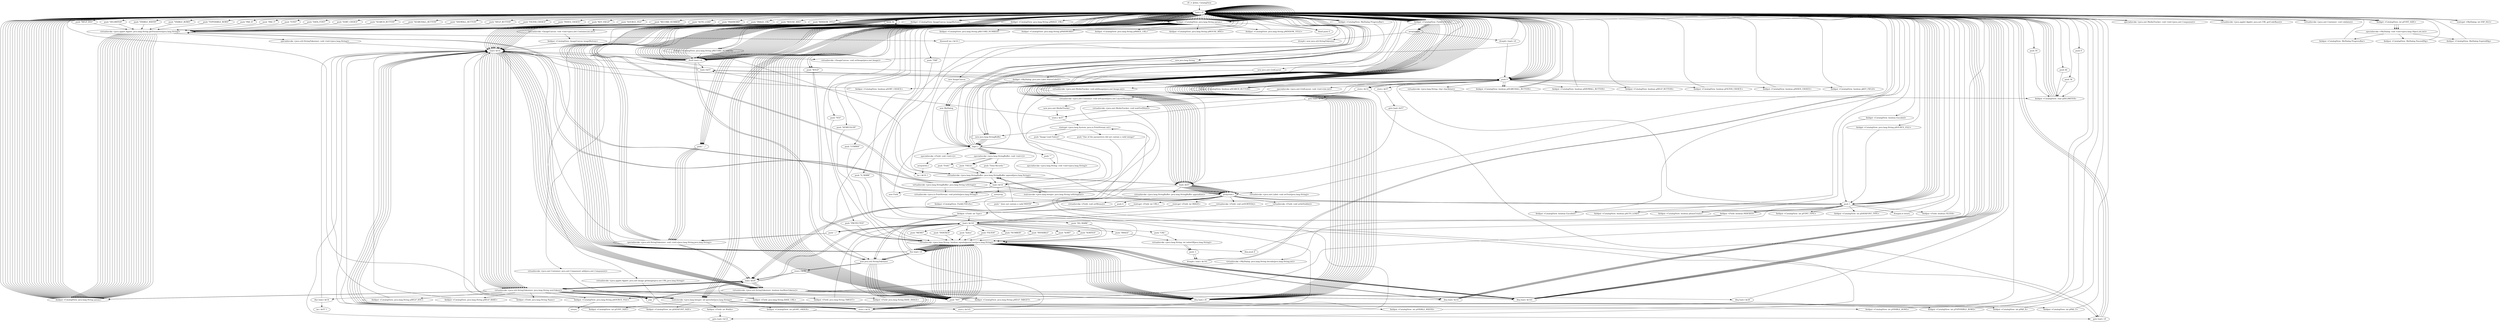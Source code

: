 digraph "" {
    "r0 := @this: CatalogView"
    "load.r r0"
    "r0 := @this: CatalogView"->"load.r r0";
    "load.r r0"->"load.r r0";
    "push \"SOURCE_FILE\""
    "load.r r0"->"push \"SOURCE_FILE\"";
    "virtualinvoke <java.applet.Applet: java.lang.String getParameter(java.lang.String)>"
    "push \"SOURCE_FILE\""->"virtualinvoke <java.applet.Applet: java.lang.String getParameter(java.lang.String)>";
    "fieldput <CatalogView: java.lang.String param>"
    "virtualinvoke <java.applet.Applet: java.lang.String getParameter(java.lang.String)>"->"fieldput <CatalogView: java.lang.String param>";
    "fieldput <CatalogView: java.lang.String param>"->"load.r r0";
    "fieldget <CatalogView: java.lang.String param>"
    "load.r r0"->"fieldget <CatalogView: java.lang.String param>";
    "ifnull load.r r0"
    "fieldget <CatalogView: java.lang.String param>"->"ifnull load.r r0";
    "new java.util.StringTokenizer"
    "ifnull load.r r0"->"new java.util.StringTokenizer";
    "store.r $r14"
    "new java.util.StringTokenizer"->"store.r $r14";
    "load.r $r14"
    "store.r $r14"->"load.r $r14";
    "load.r $r14"->"load.r r0";
    "load.r r0"->"fieldget <CatalogView: java.lang.String param>";
    "push \" ,;\""
    "fieldget <CatalogView: java.lang.String param>"->"push \" ,;\"";
    "specialinvoke <java.util.StringTokenizer: void <init>(java.lang.String,java.lang.String)>"
    "push \" ,;\""->"specialinvoke <java.util.StringTokenizer: void <init>(java.lang.String,java.lang.String)>";
    "specialinvoke <java.util.StringTokenizer: void <init>(java.lang.String,java.lang.String)>"->"load.r r0";
    "load.r r0"->"load.r $r14";
    "virtualinvoke <java.util.StringTokenizer: java.lang.String nextToken()>"
    "load.r $r14"->"virtualinvoke <java.util.StringTokenizer: java.lang.String nextToken()>";
    "fieldput <CatalogView: java.lang.String pSOURCE_FILE>"
    "virtualinvoke <java.util.StringTokenizer: java.lang.String nextToken()>"->"fieldput <CatalogView: java.lang.String pSOURCE_FILE>";
    "fieldput <CatalogView: java.lang.String pSOURCE_FILE>"->"load.r $r14";
    "virtualinvoke <java.util.StringTokenizer: boolean hasMoreTokens()>"
    "load.r $r14"->"virtualinvoke <java.util.StringTokenizer: boolean hasMoreTokens()>";
    "ifeq load.r r0"
    "virtualinvoke <java.util.StringTokenizer: boolean hasMoreTokens()>"->"ifeq load.r r0";
    "ifeq load.r r0"->"load.r r0";
    "load.r r0"->"load.r $r14";
    "load.r $r14"->"virtualinvoke <java.util.StringTokenizer: java.lang.String nextToken()>";
    "virtualinvoke <java.util.StringTokenizer: java.lang.String nextToken()>"->"fieldput <CatalogView: java.lang.String param>";
    "fieldput <CatalogView: java.lang.String param>"->"load.r r0";
    "load.r r0"->"fieldget <CatalogView: java.lang.String param>";
    "push \"PROTECTED\""
    "fieldget <CatalogView: java.lang.String param>"->"push \"PROTECTED\"";
    "virtualinvoke <java.lang.String: boolean equalsIgnoreCase(java.lang.String)>"
    "push \"PROTECTED\""->"virtualinvoke <java.lang.String: boolean equalsIgnoreCase(java.lang.String)>";
    "virtualinvoke <java.lang.String: boolean equalsIgnoreCase(java.lang.String)>"->"ifeq load.r r0";
    "ifeq load.r r0"->"load.r r0";
    "push 1"
    "load.r r0"->"push 1";
    "fieldput <CatalogView: boolean Encoded>"
    "push 1"->"fieldput <CatalogView: boolean Encoded>";
    "fieldput <CatalogView: boolean Encoded>"->"load.r r0";
    "load.r r0"->"load.r r0";
    "push \"RECORD_NUMBER\""
    "load.r r0"->"push \"RECORD_NUMBER\"";
    "push \"RECORD_NUMBER\""->"virtualinvoke <java.applet.Applet: java.lang.String getParameter(java.lang.String)>";
    "virtualinvoke <java.applet.Applet: java.lang.String getParameter(java.lang.String)>"->"fieldput <CatalogView: java.lang.String param>";
    "fieldput <CatalogView: java.lang.String param>"->"load.r r0";
    "load.r r0"->"fieldget <CatalogView: java.lang.String param>";
    "fieldget <CatalogView: java.lang.String param>"->"ifnull load.r r0";
    "ifnull load.r r0"->"load.r r0";
    "load.r r0"->"fieldget <CatalogView: java.lang.String param>";
    "push \"NO\""
    "fieldget <CatalogView: java.lang.String param>"->"push \"NO\"";
    "push \"NO\""->"virtualinvoke <java.lang.String: boolean equalsIgnoreCase(java.lang.String)>";
    "ifne load.r r0"
    "virtualinvoke <java.lang.String: boolean equalsIgnoreCase(java.lang.String)>"->"ifne load.r r0";
    "ifne load.r r0"->"load.r r0";
    "load.r r0"->"load.r r0";
    "load.r r0"->"fieldget <CatalogView: java.lang.String param>";
    "fieldput <CatalogView: java.lang.String pRECORD_NUMBER>"
    "fieldget <CatalogView: java.lang.String param>"->"fieldput <CatalogView: java.lang.String pRECORD_NUMBER>";
    "fieldput <CatalogView: java.lang.String pRECORD_NUMBER>"->"load.r r0";
    "load.r r0"->"load.r r0";
    "push \"AUTO_LOAD\""
    "load.r r0"->"push \"AUTO_LOAD\"";
    "push \"AUTO_LOAD\""->"virtualinvoke <java.applet.Applet: java.lang.String getParameter(java.lang.String)>";
    "virtualinvoke <java.applet.Applet: java.lang.String getParameter(java.lang.String)>"->"fieldput <CatalogView: java.lang.String param>";
    "fieldput <CatalogView: java.lang.String param>"->"load.r r0";
    "load.r r0"->"fieldget <CatalogView: java.lang.String param>";
    "fieldget <CatalogView: java.lang.String param>"->"ifnull load.r r0";
    "ifnull load.r r0"->"load.r r0";
    "load.r r0"->"fieldget <CatalogView: java.lang.String param>";
    "push \"YES\""
    "fieldget <CatalogView: java.lang.String param>"->"push \"YES\"";
    "push \"YES\""->"virtualinvoke <java.lang.String: boolean equalsIgnoreCase(java.lang.String)>";
    "virtualinvoke <java.lang.String: boolean equalsIgnoreCase(java.lang.String)>"->"ifeq load.r r0";
    "ifeq load.r r0"->"load.r r0";
    "load.r r0"->"push 1";
    "fieldput <CatalogView: boolean pAUTO_LOAD>"
    "push 1"->"fieldput <CatalogView: boolean pAUTO_LOAD>";
    "fieldput <CatalogView: boolean pAUTO_LOAD>"->"load.r r0";
    "load.r r0"->"push 1";
    "fieldput <CatalogView: boolean pleaseCreate>"
    "push 1"->"fieldput <CatalogView: boolean pleaseCreate>";
    "fieldput <CatalogView: boolean pleaseCreate>"->"load.r r0";
    "load.r r0"->"load.r r0";
    "push \"PASSWORD\""
    "load.r r0"->"push \"PASSWORD\"";
    "push \"PASSWORD\""->"virtualinvoke <java.applet.Applet: java.lang.String getParameter(java.lang.String)>";
    "virtualinvoke <java.applet.Applet: java.lang.String getParameter(java.lang.String)>"->"fieldput <CatalogView: java.lang.String param>";
    "fieldput <CatalogView: java.lang.String param>"->"load.r r0";
    "load.r r0"->"fieldget <CatalogView: java.lang.String param>";
    "fieldget <CatalogView: java.lang.String param>"->"ifnull load.r r0";
    "ifnull load.r r0"->"load.r r0";
    "load.r r0"->"fieldget <CatalogView: java.lang.String param>";
    "fieldget <CatalogView: java.lang.String param>"->"push \"NO\"";
    "push \"NO\""->"virtualinvoke <java.lang.String: boolean equalsIgnoreCase(java.lang.String)>";
    "virtualinvoke <java.lang.String: boolean equalsIgnoreCase(java.lang.String)>"->"ifne load.r r0";
    "ifne load.r r0"->"load.r r0";
    "load.r r0"->"load.r r0";
    "load.r r0"->"fieldget <CatalogView: java.lang.String param>";
    "fieldput <CatalogView: java.lang.String pPASSWORD>"
    "fieldget <CatalogView: java.lang.String param>"->"fieldput <CatalogView: java.lang.String pPASSWORD>";
    "fieldput <CatalogView: java.lang.String pPASSWORD>"->"load.r r0";
    "load.r r0"->"load.r r0";
    "push \"IMAGE_URL\""
    "load.r r0"->"push \"IMAGE_URL\"";
    "push \"IMAGE_URL\""->"virtualinvoke <java.applet.Applet: java.lang.String getParameter(java.lang.String)>";
    "virtualinvoke <java.applet.Applet: java.lang.String getParameter(java.lang.String)>"->"fieldput <CatalogView: java.lang.String param>";
    "fieldput <CatalogView: java.lang.String param>"->"load.r r0";
    "load.r r0"->"fieldget <CatalogView: java.lang.String param>";
    "fieldget <CatalogView: java.lang.String param>"->"ifnull load.r r0";
    "ifnull load.r r0"->"load.r r0";
    "load.r r0"->"fieldget <CatalogView: java.lang.String param>";
    "fieldget <CatalogView: java.lang.String param>"->"push \"NO\"";
    "push \"NO\""->"virtualinvoke <java.lang.String: boolean equalsIgnoreCase(java.lang.String)>";
    "virtualinvoke <java.lang.String: boolean equalsIgnoreCase(java.lang.String)>"->"ifne load.r r0";
    "ifne load.r r0"->"load.r r0";
    "load.r r0"->"load.r r0";
    "load.r r0"->"fieldget <CatalogView: java.lang.String param>";
    "fieldput <CatalogView: java.lang.String pIMAGE_URL>"
    "fieldget <CatalogView: java.lang.String param>"->"fieldput <CatalogView: java.lang.String pIMAGE_URL>";
    "fieldput <CatalogView: java.lang.String pIMAGE_URL>"->"load.r r0";
    "load.r r0"->"load.r r0";
    "push \"MOUSE_MSG\""
    "load.r r0"->"push \"MOUSE_MSG\"";
    "push \"MOUSE_MSG\""->"virtualinvoke <java.applet.Applet: java.lang.String getParameter(java.lang.String)>";
    "virtualinvoke <java.applet.Applet: java.lang.String getParameter(java.lang.String)>"->"fieldput <CatalogView: java.lang.String param>";
    "fieldput <CatalogView: java.lang.String param>"->"load.r r0";
    "load.r r0"->"fieldget <CatalogView: java.lang.String param>";
    "fieldget <CatalogView: java.lang.String param>"->"ifnull load.r r0";
    "ifnull load.r r0"->"load.r r0";
    "load.r r0"->"fieldget <CatalogView: java.lang.String param>";
    "fieldget <CatalogView: java.lang.String param>"->"push \"NO\"";
    "push \"NO\""->"virtualinvoke <java.lang.String: boolean equalsIgnoreCase(java.lang.String)>";
    "virtualinvoke <java.lang.String: boolean equalsIgnoreCase(java.lang.String)>"->"ifne load.r r0";
    "ifne load.r r0"->"load.r r0";
    "load.r r0"->"load.r r0";
    "load.r r0"->"fieldget <CatalogView: java.lang.String param>";
    "fieldput <CatalogView: java.lang.String pMOUSE_MSG>"
    "fieldget <CatalogView: java.lang.String param>"->"fieldput <CatalogView: java.lang.String pMOUSE_MSG>";
    "fieldput <CatalogView: java.lang.String pMOUSE_MSG>"->"load.r r0";
    "load.r r0"->"load.r r0";
    "push \"WINDOW_TITLE\""
    "load.r r0"->"push \"WINDOW_TITLE\"";
    "push \"WINDOW_TITLE\""->"virtualinvoke <java.applet.Applet: java.lang.String getParameter(java.lang.String)>";
    "virtualinvoke <java.applet.Applet: java.lang.String getParameter(java.lang.String)>"->"fieldput <CatalogView: java.lang.String param>";
    "fieldput <CatalogView: java.lang.String param>"->"load.r r0";
    "load.r r0"->"fieldget <CatalogView: java.lang.String param>";
    "fieldget <CatalogView: java.lang.String param>"->"ifnull load.r r0";
    "ifnull load.r r0"->"load.r r0";
    "load.r r0"->"fieldget <CatalogView: java.lang.String param>";
    "fieldget <CatalogView: java.lang.String param>"->"push \"NO\"";
    "push \"NO\""->"virtualinvoke <java.lang.String: boolean equalsIgnoreCase(java.lang.String)>";
    "virtualinvoke <java.lang.String: boolean equalsIgnoreCase(java.lang.String)>"->"ifne load.r r0";
    "ifne load.r r0"->"load.r r0";
    "load.r r0"->"load.r r0";
    "load.r r0"->"fieldget <CatalogView: java.lang.String param>";
    "fieldput <CatalogView: java.lang.String pWINDOW_TITLE>"
    "fieldget <CatalogView: java.lang.String param>"->"fieldput <CatalogView: java.lang.String pWINDOW_TITLE>";
    "fieldput <CatalogView: java.lang.String pWINDOW_TITLE>"->"load.r r0";
    "load.r r0"->"load.r r0";
    "push \"HELP_DOC\""
    "load.r r0"->"push \"HELP_DOC\"";
    "push \"HELP_DOC\""->"virtualinvoke <java.applet.Applet: java.lang.String getParameter(java.lang.String)>";
    "virtualinvoke <java.applet.Applet: java.lang.String getParameter(java.lang.String)>"->"fieldput <CatalogView: java.lang.String param>";
    "fieldput <CatalogView: java.lang.String param>"->"load.r r0";
    "load.r r0"->"fieldget <CatalogView: java.lang.String param>";
    "fieldget <CatalogView: java.lang.String param>"->"ifnull load.r r0";
    "ifnull load.r r0"->"load.r r0";
    "load.r r0"->"fieldget <CatalogView: java.lang.String param>";
    "fieldget <CatalogView: java.lang.String param>"->"push \"NO\"";
    "push \"NO\""->"virtualinvoke <java.lang.String: boolean equalsIgnoreCase(java.lang.String)>";
    "virtualinvoke <java.lang.String: boolean equalsIgnoreCase(java.lang.String)>"->"ifne load.r r0";
    "ifne load.r r0"->"new java.util.StringTokenizer";
    "new java.util.StringTokenizer"->"store.r $r14";
    "store.r $r14"->"load.r $r14";
    "load.r $r14"->"load.r r0";
    "load.r r0"->"fieldget <CatalogView: java.lang.String param>";
    "fieldget <CatalogView: java.lang.String param>"->"push \" ,;\"";
    "push \" ,;\""->"specialinvoke <java.util.StringTokenizer: void <init>(java.lang.String,java.lang.String)>";
    "specialinvoke <java.util.StringTokenizer: void <init>(java.lang.String,java.lang.String)>"->"load.r r0";
    "load.r r0"->"load.r $r14";
    "load.r $r14"->"virtualinvoke <java.util.StringTokenizer: java.lang.String nextToken()>";
    "fieldput <CatalogView: java.lang.String pHELP_DOC>"
    "virtualinvoke <java.util.StringTokenizer: java.lang.String nextToken()>"->"fieldput <CatalogView: java.lang.String pHELP_DOC>";
    "fieldput <CatalogView: java.lang.String pHELP_DOC>"->"load.r $r14";
    "load.r $r14"->"virtualinvoke <java.util.StringTokenizer: boolean hasMoreTokens()>";
    "ifeq load.r $r14"
    "virtualinvoke <java.util.StringTokenizer: boolean hasMoreTokens()>"->"ifeq load.r $r14";
    "ifeq load.r $r14"->"load.r r0";
    "load.r r0"->"load.r $r14";
    "load.r $r14"->"virtualinvoke <java.util.StringTokenizer: java.lang.String nextToken()>";
    "fieldput <CatalogView: java.lang.String pHELP_BASE>"
    "virtualinvoke <java.util.StringTokenizer: java.lang.String nextToken()>"->"fieldput <CatalogView: java.lang.String pHELP_BASE>";
    "fieldput <CatalogView: java.lang.String pHELP_BASE>"->"load.r $r14";
    "load.r $r14"->"virtualinvoke <java.util.StringTokenizer: boolean hasMoreTokens()>";
    "virtualinvoke <java.util.StringTokenizer: boolean hasMoreTokens()>"->"ifeq load.r r0";
    "ifeq load.r r0"->"load.r r0";
    "load.r r0"->"load.r $r14";
    "load.r $r14"->"virtualinvoke <java.util.StringTokenizer: java.lang.String nextToken()>";
    "fieldput <CatalogView: java.lang.String pHELP_TARGET>"
    "virtualinvoke <java.util.StringTokenizer: java.lang.String nextToken()>"->"fieldput <CatalogView: java.lang.String pHELP_TARGET>";
    "fieldput <CatalogView: java.lang.String pHELP_TARGET>"->"load.r r0";
    "load.r r0"->"load.r r0";
    "push \"DELIMITER\""
    "load.r r0"->"push \"DELIMITER\"";
    "push \"DELIMITER\""->"virtualinvoke <java.applet.Applet: java.lang.String getParameter(java.lang.String)>";
    "virtualinvoke <java.applet.Applet: java.lang.String getParameter(java.lang.String)>"->"fieldput <CatalogView: java.lang.String param>";
    "fieldput <CatalogView: java.lang.String param>"->"load.r r0";
    "load.r r0"->"fieldget <CatalogView: java.lang.String param>";
    "fieldget <CatalogView: java.lang.String param>"->"ifnull load.r r0";
    "ifnull load.r r0"->"load.r r0";
    "load.r r0"->"fieldget <CatalogView: java.lang.String param>";
    "fieldget <CatalogView: java.lang.String param>"->"push \"NO\"";
    "push \"NO\""->"virtualinvoke <java.lang.String: boolean equalsIgnoreCase(java.lang.String)>";
    "virtualinvoke <java.lang.String: boolean equalsIgnoreCase(java.lang.String)>"->"ifne load.r r0";
    "ifne load.r r0"->"load.r r0";
    "load.r r0"->"fieldget <CatalogView: java.lang.String param>";
    "push \"SEMICOLON\""
    "fieldget <CatalogView: java.lang.String param>"->"push \"SEMICOLON\"";
    "push \"SEMICOLON\""->"virtualinvoke <java.lang.String: boolean equalsIgnoreCase(java.lang.String)>";
    "virtualinvoke <java.lang.String: boolean equalsIgnoreCase(java.lang.String)>"->"ifeq load.r r0";
    "ifeq load.r r0"->"load.r r0";
    "push 59"
    "load.r r0"->"push 59";
    "fieldput <CatalogView: char pDELIMITER>"
    "push 59"->"fieldput <CatalogView: char pDELIMITER>";
    "fieldput <CatalogView: char pDELIMITER>"->"load.r r0";
    "load.r r0"->"fieldget <CatalogView: java.lang.String param>";
    "push \"COMMA\""
    "fieldget <CatalogView: java.lang.String param>"->"push \"COMMA\"";
    "push \"COMMA\""->"virtualinvoke <java.lang.String: boolean equalsIgnoreCase(java.lang.String)>";
    "virtualinvoke <java.lang.String: boolean equalsIgnoreCase(java.lang.String)>"->"ifeq load.r r0";
    "ifeq load.r r0"->"load.r r0";
    "push 44"
    "load.r r0"->"push 44";
    "push 44"->"fieldput <CatalogView: char pDELIMITER>";
    "fieldput <CatalogView: char pDELIMITER>"->"load.r r0";
    "load.r r0"->"fieldget <CatalogView: java.lang.String param>";
    "push \"Q_MARK\""
    "fieldget <CatalogView: java.lang.String param>"->"push \"Q_MARK\"";
    "push \"Q_MARK\""->"virtualinvoke <java.lang.String: boolean equalsIgnoreCase(java.lang.String)>";
    "virtualinvoke <java.lang.String: boolean equalsIgnoreCase(java.lang.String)>"->"ifeq load.r r0";
    "ifeq load.r r0"->"load.r r0";
    "new java.lang.String"
    "load.r r0"->"new java.lang.String";
    "dup1.r"
    "new java.lang.String"->"dup1.r";
    "push \"\'\""
    "dup1.r"->"push \"\'\"";
    "specialinvoke <java.lang.String: void <init>(java.lang.String)>"
    "push \"\'\""->"specialinvoke <java.lang.String: void <init>(java.lang.String)>";
    "push 0"
    "specialinvoke <java.lang.String: void <init>(java.lang.String)>"->"push 0";
    "virtualinvoke <java.lang.String: char charAt(int)>"
    "push 0"->"virtualinvoke <java.lang.String: char charAt(int)>";
    "virtualinvoke <java.lang.String: char charAt(int)>"->"fieldput <CatalogView: char pDELIMITER>";
    "fieldput <CatalogView: char pDELIMITER>"->"load.r r0";
    "load.r r0"->"fieldget <CatalogView: java.lang.String param>";
    "push \"DQ_MARK\""
    "fieldget <CatalogView: java.lang.String param>"->"push \"DQ_MARK\"";
    "push \"DQ_MARK\""->"virtualinvoke <java.lang.String: boolean equalsIgnoreCase(java.lang.String)>";
    "virtualinvoke <java.lang.String: boolean equalsIgnoreCase(java.lang.String)>"->"ifeq load.r r0";
    "ifeq load.r r0"->"load.r r0";
    "push 34"
    "load.r r0"->"push 34";
    "push 34"->"fieldput <CatalogView: char pDELIMITER>";
    "fieldput <CatalogView: char pDELIMITER>"->"load.r r0";
    "load.r r0"->"fieldget <CatalogView: java.lang.String param>";
    "push \"TAB\""
    "fieldget <CatalogView: java.lang.String param>"->"push \"TAB\"";
    "push \"TAB\""->"virtualinvoke <java.lang.String: boolean equalsIgnoreCase(java.lang.String)>";
    "virtualinvoke <java.lang.String: boolean equalsIgnoreCase(java.lang.String)>"->"ifeq load.r r0";
    "ifeq load.r r0"->"load.r r0";
    "push 9"
    "load.r r0"->"push 9";
    "push 9"->"fieldput <CatalogView: char pDELIMITER>";
    "fieldput <CatalogView: char pDELIMITER>"->"load.r r0";
    "load.r r0"->"load.r r0";
    "push \"VISIBLE_WIDTH\""
    "load.r r0"->"push \"VISIBLE_WIDTH\"";
    "push \"VISIBLE_WIDTH\""->"virtualinvoke <java.applet.Applet: java.lang.String getParameter(java.lang.String)>";
    "virtualinvoke <java.applet.Applet: java.lang.String getParameter(java.lang.String)>"->"fieldput <CatalogView: java.lang.String param>";
    "fieldput <CatalogView: java.lang.String param>"->"load.r r0";
    "load.r r0"->"fieldget <CatalogView: java.lang.String param>";
    "fieldget <CatalogView: java.lang.String param>"->"ifnull load.r r0";
    "ifnull load.r r0"->"load.r r0";
    "load.r r0"->"fieldget <CatalogView: java.lang.String param>";
    "fieldget <CatalogView: java.lang.String param>"->"push \"NO\"";
    "push \"NO\""->"virtualinvoke <java.lang.String: boolean equalsIgnoreCase(java.lang.String)>";
    "virtualinvoke <java.lang.String: boolean equalsIgnoreCase(java.lang.String)>"->"ifne load.r r0";
    "ifne load.r r0"->"load.r r0";
    "load.r r0"->"load.r r0";
    "load.r r0"->"fieldget <CatalogView: java.lang.String param>";
    "staticinvoke <java.lang.Integer: int parseInt(java.lang.String)>"
    "fieldget <CatalogView: java.lang.String param>"->"staticinvoke <java.lang.Integer: int parseInt(java.lang.String)>";
    "fieldput <CatalogView: int pVISIBLE_WIDTH>"
    "staticinvoke <java.lang.Integer: int parseInt(java.lang.String)>"->"fieldput <CatalogView: int pVISIBLE_WIDTH>";
    "fieldput <CatalogView: int pVISIBLE_WIDTH>"->"load.r r0";
    "load.r r0"->"load.r r0";
    "push \"VISIBLE_ROWS\""
    "load.r r0"->"push \"VISIBLE_ROWS\"";
    "push \"VISIBLE_ROWS\""->"virtualinvoke <java.applet.Applet: java.lang.String getParameter(java.lang.String)>";
    "virtualinvoke <java.applet.Applet: java.lang.String getParameter(java.lang.String)>"->"fieldput <CatalogView: java.lang.String param>";
    "fieldput <CatalogView: java.lang.String param>"->"load.r r0";
    "load.r r0"->"fieldget <CatalogView: java.lang.String param>";
    "fieldget <CatalogView: java.lang.String param>"->"ifnull load.r r0";
    "ifnull load.r r0"->"load.r r0";
    "load.r r0"->"fieldget <CatalogView: java.lang.String param>";
    "fieldget <CatalogView: java.lang.String param>"->"push \"NO\"";
    "push \"NO\""->"virtualinvoke <java.lang.String: boolean equalsIgnoreCase(java.lang.String)>";
    "virtualinvoke <java.lang.String: boolean equalsIgnoreCase(java.lang.String)>"->"ifne load.r r0";
    "ifne load.r r0"->"load.r r0";
    "load.r r0"->"load.r r0";
    "load.r r0"->"fieldget <CatalogView: java.lang.String param>";
    "fieldget <CatalogView: java.lang.String param>"->"staticinvoke <java.lang.Integer: int parseInt(java.lang.String)>";
    "fieldput <CatalogView: int pVISIBLE_ROWS>"
    "staticinvoke <java.lang.Integer: int parseInt(java.lang.String)>"->"fieldput <CatalogView: int pVISIBLE_ROWS>";
    "fieldput <CatalogView: int pVISIBLE_ROWS>"->"load.r r0";
    "load.r r0"->"load.r r0";
    "push \"TOPVISIBLE_ROWS\""
    "load.r r0"->"push \"TOPVISIBLE_ROWS\"";
    "push \"TOPVISIBLE_ROWS\""->"virtualinvoke <java.applet.Applet: java.lang.String getParameter(java.lang.String)>";
    "virtualinvoke <java.applet.Applet: java.lang.String getParameter(java.lang.String)>"->"fieldput <CatalogView: java.lang.String param>";
    "fieldput <CatalogView: java.lang.String param>"->"load.r r0";
    "load.r r0"->"fieldget <CatalogView: java.lang.String param>";
    "fieldget <CatalogView: java.lang.String param>"->"ifnull load.r r0";
    "ifnull load.r r0"->"load.r r0";
    "load.r r0"->"fieldget <CatalogView: java.lang.String param>";
    "fieldget <CatalogView: java.lang.String param>"->"push \"NO\"";
    "push \"NO\""->"virtualinvoke <java.lang.String: boolean equalsIgnoreCase(java.lang.String)>";
    "virtualinvoke <java.lang.String: boolean equalsIgnoreCase(java.lang.String)>"->"ifne load.r r0";
    "ifne load.r r0"->"load.r r0";
    "load.r r0"->"load.r r0";
    "load.r r0"->"fieldget <CatalogView: java.lang.String param>";
    "fieldget <CatalogView: java.lang.String param>"->"staticinvoke <java.lang.Integer: int parseInt(java.lang.String)>";
    "fieldput <CatalogView: int pTOPVISIBLE_ROWS>"
    "staticinvoke <java.lang.Integer: int parseInt(java.lang.String)>"->"fieldput <CatalogView: int pTOPVISIBLE_ROWS>";
    "fieldput <CatalogView: int pTOPVISIBLE_ROWS>"->"load.r r0";
    "load.r r0"->"load.r r0";
    "push \"PAD_X\""
    "load.r r0"->"push \"PAD_X\"";
    "push \"PAD_X\""->"virtualinvoke <java.applet.Applet: java.lang.String getParameter(java.lang.String)>";
    "virtualinvoke <java.applet.Applet: java.lang.String getParameter(java.lang.String)>"->"fieldput <CatalogView: java.lang.String param>";
    "fieldput <CatalogView: java.lang.String param>"->"load.r r0";
    "load.r r0"->"fieldget <CatalogView: java.lang.String param>";
    "fieldget <CatalogView: java.lang.String param>"->"ifnull load.r r0";
    "ifnull load.r r0"->"load.r r0";
    "load.r r0"->"fieldget <CatalogView: java.lang.String param>";
    "fieldget <CatalogView: java.lang.String param>"->"push \"NO\"";
    "push \"NO\""->"virtualinvoke <java.lang.String: boolean equalsIgnoreCase(java.lang.String)>";
    "virtualinvoke <java.lang.String: boolean equalsIgnoreCase(java.lang.String)>"->"ifne load.r r0";
    "ifne load.r r0"->"load.r r0";
    "load.r r0"->"load.r r0";
    "load.r r0"->"fieldget <CatalogView: java.lang.String param>";
    "fieldget <CatalogView: java.lang.String param>"->"staticinvoke <java.lang.Integer: int parseInt(java.lang.String)>";
    "fieldput <CatalogView: int pPAD_X>"
    "staticinvoke <java.lang.Integer: int parseInt(java.lang.String)>"->"fieldput <CatalogView: int pPAD_X>";
    "fieldput <CatalogView: int pPAD_X>"->"load.r r0";
    "load.r r0"->"load.r r0";
    "push \"PAD_Y\""
    "load.r r0"->"push \"PAD_Y\"";
    "push \"PAD_Y\""->"virtualinvoke <java.applet.Applet: java.lang.String getParameter(java.lang.String)>";
    "virtualinvoke <java.applet.Applet: java.lang.String getParameter(java.lang.String)>"->"fieldput <CatalogView: java.lang.String param>";
    "fieldput <CatalogView: java.lang.String param>"->"load.r r0";
    "load.r r0"->"fieldget <CatalogView: java.lang.String param>";
    "fieldget <CatalogView: java.lang.String param>"->"ifnull load.r r0";
    "ifnull load.r r0"->"load.r r0";
    "load.r r0"->"fieldget <CatalogView: java.lang.String param>";
    "fieldget <CatalogView: java.lang.String param>"->"push \"NO\"";
    "push \"NO\""->"virtualinvoke <java.lang.String: boolean equalsIgnoreCase(java.lang.String)>";
    "virtualinvoke <java.lang.String: boolean equalsIgnoreCase(java.lang.String)>"->"ifne load.r r0";
    "ifne load.r r0"->"load.r r0";
    "load.r r0"->"load.r r0";
    "load.r r0"->"fieldget <CatalogView: java.lang.String param>";
    "fieldget <CatalogView: java.lang.String param>"->"staticinvoke <java.lang.Integer: int parseInt(java.lang.String)>";
    "fieldput <CatalogView: int pPAD_Y>"
    "staticinvoke <java.lang.Integer: int parseInt(java.lang.String)>"->"fieldput <CatalogView: int pPAD_Y>";
    "fieldput <CatalogView: int pPAD_Y>"->"load.r r0";
    "load.r r0"->"load.r r0";
    "push \"FONT\""
    "load.r r0"->"push \"FONT\"";
    "push \"FONT\""->"virtualinvoke <java.applet.Applet: java.lang.String getParameter(java.lang.String)>";
    "virtualinvoke <java.applet.Applet: java.lang.String getParameter(java.lang.String)>"->"fieldput <CatalogView: java.lang.String param>";
    "fieldput <CatalogView: java.lang.String param>"->"load.r r0";
    "load.r r0"->"fieldget <CatalogView: java.lang.String param>";
    "fieldget <CatalogView: java.lang.String param>"->"ifnull load.r r0";
    "ifnull load.r r0"->"load.r r0";
    "load.r r0"->"fieldget <CatalogView: java.lang.String param>";
    "fieldget <CatalogView: java.lang.String param>"->"push \"NO\"";
    "push \"NO\""->"virtualinvoke <java.lang.String: boolean equalsIgnoreCase(java.lang.String)>";
    "virtualinvoke <java.lang.String: boolean equalsIgnoreCase(java.lang.String)>"->"ifne load.r r0";
    "ifne load.r r0"->"new java.util.StringTokenizer";
    "new java.util.StringTokenizer"->"store.r $r14";
    "store.r $r14"->"load.r $r14";
    "load.r $r14"->"load.r r0";
    "load.r r0"->"fieldget <CatalogView: java.lang.String param>";
    "fieldget <CatalogView: java.lang.String param>"->"push \" ,;\"";
    "push \" ,;\""->"specialinvoke <java.util.StringTokenizer: void <init>(java.lang.String,java.lang.String)>";
    "specialinvoke <java.util.StringTokenizer: void <init>(java.lang.String,java.lang.String)>"->"load.r r0";
    "load.r r0"->"load.r $r14";
    "load.r $r14"->"virtualinvoke <java.util.StringTokenizer: java.lang.String nextToken()>";
    "virtualinvoke <java.util.StringTokenizer: java.lang.String nextToken()>"->"staticinvoke <java.lang.Integer: int parseInt(java.lang.String)>";
    "fieldput <CatalogView: int pFONT_SIZE>"
    "staticinvoke <java.lang.Integer: int parseInt(java.lang.String)>"->"fieldput <CatalogView: int pFONT_SIZE>";
    "fieldput <CatalogView: int pFONT_SIZE>"->"load.r $r14";
    "load.r $r14"->"virtualinvoke <java.util.StringTokenizer: boolean hasMoreTokens()>";
    "virtualinvoke <java.util.StringTokenizer: boolean hasMoreTokens()>"->"ifeq load.r r0";
    "ifeq load.r r0"->"load.r r0";
    "load.r r0"->"load.r $r14";
    "load.r $r14"->"virtualinvoke <java.util.StringTokenizer: java.lang.String nextToken()>";
    "virtualinvoke <java.util.StringTokenizer: java.lang.String nextToken()>"->"fieldput <CatalogView: java.lang.String param>";
    "fieldput <CatalogView: java.lang.String param>"->"load.r r0";
    "load.r r0"->"fieldget <CatalogView: java.lang.String param>";
    "push \"BOLD\""
    "fieldget <CatalogView: java.lang.String param>"->"push \"BOLD\"";
    "push \"BOLD\""->"virtualinvoke <java.lang.String: boolean equalsIgnoreCase(java.lang.String)>";
    "virtualinvoke <java.lang.String: boolean equalsIgnoreCase(java.lang.String)>"->"ifeq load.r r0";
    "ifeq load.r r0"->"load.r r0";
    "load.r r0"->"push 1";
    "fieldput <CatalogView: int pFONT_TYPE>"
    "push 1"->"fieldput <CatalogView: int pFONT_TYPE>";
    "fieldput <CatalogView: int pFONT_TYPE>"->"load.r r0";
    "load.r r0"->"load.r r0";
    "push \"DATA_FONT\""
    "load.r r0"->"push \"DATA_FONT\"";
    "push \"DATA_FONT\""->"virtualinvoke <java.applet.Applet: java.lang.String getParameter(java.lang.String)>";
    "virtualinvoke <java.applet.Applet: java.lang.String getParameter(java.lang.String)>"->"fieldput <CatalogView: java.lang.String param>";
    "fieldput <CatalogView: java.lang.String param>"->"load.r r0";
    "load.r r0"->"fieldget <CatalogView: java.lang.String param>";
    "fieldget <CatalogView: java.lang.String param>"->"ifnull load.r r0";
    "ifnull load.r r0"->"load.r r0";
    "load.r r0"->"fieldget <CatalogView: java.lang.String param>";
    "fieldget <CatalogView: java.lang.String param>"->"push \"NO\"";
    "push \"NO\""->"virtualinvoke <java.lang.String: boolean equalsIgnoreCase(java.lang.String)>";
    "virtualinvoke <java.lang.String: boolean equalsIgnoreCase(java.lang.String)>"->"ifne load.r r0";
    "ifne load.r r0"->"new java.util.StringTokenizer";
    "new java.util.StringTokenizer"->"store.r $r14";
    "store.r $r14"->"load.r $r14";
    "load.r $r14"->"load.r r0";
    "load.r r0"->"fieldget <CatalogView: java.lang.String param>";
    "fieldget <CatalogView: java.lang.String param>"->"push \" ,;\"";
    "push \" ,;\""->"specialinvoke <java.util.StringTokenizer: void <init>(java.lang.String,java.lang.String)>";
    "specialinvoke <java.util.StringTokenizer: void <init>(java.lang.String,java.lang.String)>"->"load.r r0";
    "load.r r0"->"load.r $r14";
    "load.r $r14"->"virtualinvoke <java.util.StringTokenizer: java.lang.String nextToken()>";
    "virtualinvoke <java.util.StringTokenizer: java.lang.String nextToken()>"->"staticinvoke <java.lang.Integer: int parseInt(java.lang.String)>";
    "fieldput <CatalogView: int pDATAFONT_SIZE>"
    "staticinvoke <java.lang.Integer: int parseInt(java.lang.String)>"->"fieldput <CatalogView: int pDATAFONT_SIZE>";
    "fieldput <CatalogView: int pDATAFONT_SIZE>"->"load.r $r14";
    "load.r $r14"->"virtualinvoke <java.util.StringTokenizer: boolean hasMoreTokens()>";
    "virtualinvoke <java.util.StringTokenizer: boolean hasMoreTokens()>"->"ifeq load.r r0";
    "ifeq load.r r0"->"load.r r0";
    "load.r r0"->"load.r $r14";
    "load.r $r14"->"virtualinvoke <java.util.StringTokenizer: java.lang.String nextToken()>";
    "virtualinvoke <java.util.StringTokenizer: java.lang.String nextToken()>"->"fieldput <CatalogView: java.lang.String param>";
    "fieldput <CatalogView: java.lang.String param>"->"load.r r0";
    "load.r r0"->"fieldget <CatalogView: java.lang.String param>";
    "fieldget <CatalogView: java.lang.String param>"->"push \"BOLD\"";
    "push \"BOLD\""->"virtualinvoke <java.lang.String: boolean equalsIgnoreCase(java.lang.String)>";
    "virtualinvoke <java.lang.String: boolean equalsIgnoreCase(java.lang.String)>"->"ifeq load.r r0";
    "ifeq load.r r0"->"load.r r0";
    "load.r r0"->"push 1";
    "fieldput <CatalogView: int pDATAFONT_TYPE>"
    "push 1"->"fieldput <CatalogView: int pDATAFONT_TYPE>";
    "fieldput <CatalogView: int pDATAFONT_TYPE>"->"load.r r0";
    "load.r r0"->"load.r r0";
    "push \"SORT_CHOICE\""
    "load.r r0"->"push \"SORT_CHOICE\"";
    "push \"SORT_CHOICE\""->"virtualinvoke <java.applet.Applet: java.lang.String getParameter(java.lang.String)>";
    "virtualinvoke <java.applet.Applet: java.lang.String getParameter(java.lang.String)>"->"fieldput <CatalogView: java.lang.String param>";
    "fieldput <CatalogView: java.lang.String param>"->"load.r r0";
    "load.r r0"->"fieldget <CatalogView: java.lang.String param>";
    "fieldget <CatalogView: java.lang.String param>"->"ifnull load.r r0";
    "ifnull load.r r0"->"new java.util.StringTokenizer";
    "new java.util.StringTokenizer"->"store.r $r14";
    "store.r $r14"->"load.r $r14";
    "load.r $r14"->"load.r r0";
    "load.r r0"->"fieldget <CatalogView: java.lang.String param>";
    "fieldget <CatalogView: java.lang.String param>"->"push \" ,;\"";
    "push \" ,;\""->"specialinvoke <java.util.StringTokenizer: void <init>(java.lang.String,java.lang.String)>";
    "specialinvoke <java.util.StringTokenizer: void <init>(java.lang.String,java.lang.String)>"->"load.r $r14";
    "load.r $r14"->"virtualinvoke <java.util.StringTokenizer: java.lang.String nextToken()>";
    "virtualinvoke <java.util.StringTokenizer: java.lang.String nextToken()>"->"push \"NO\"";
    "push \"NO\""->"virtualinvoke <java.lang.String: boolean equalsIgnoreCase(java.lang.String)>";
    "virtualinvoke <java.lang.String: boolean equalsIgnoreCase(java.lang.String)>"->"ifeq load.r $r14";
    "ifeq load.r $r14"->"load.r r0";
    "load.r r0"->"push 0";
    "fieldput <CatalogView: boolean pSORT_CHOICE>"
    "push 0"->"fieldput <CatalogView: boolean pSORT_CHOICE>";
    "fieldput <CatalogView: boolean pSORT_CHOICE>"->"load.r $r14";
    "load.r $r14"->"virtualinvoke <java.util.StringTokenizer: boolean hasMoreTokens()>";
    "virtualinvoke <java.util.StringTokenizer: boolean hasMoreTokens()>"->"ifeq load.r r0";
    "ifeq load.r r0"->"load.r r0";
    "load.r r0"->"load.r $r14";
    "load.r $r14"->"virtualinvoke <java.util.StringTokenizer: java.lang.String nextToken()>";
    "virtualinvoke <java.util.StringTokenizer: java.lang.String nextToken()>"->"staticinvoke <java.lang.Integer: int parseInt(java.lang.String)>";
    "fieldput <CatalogView: int pSORT_ORDER>"
    "staticinvoke <java.lang.Integer: int parseInt(java.lang.String)>"->"fieldput <CatalogView: int pSORT_ORDER>";
    "goto load.r r0"
    "fieldput <CatalogView: int pSORT_ORDER>"->"goto load.r r0";
    "goto load.r r0"->"load.r r0";
    "load.r r0"->"load.r r0";
    "push \"SEARCH_BUTTON\""
    "load.r r0"->"push \"SEARCH_BUTTON\"";
    "push \"SEARCH_BUTTON\""->"virtualinvoke <java.applet.Applet: java.lang.String getParameter(java.lang.String)>";
    "virtualinvoke <java.applet.Applet: java.lang.String getParameter(java.lang.String)>"->"fieldput <CatalogView: java.lang.String param>";
    "fieldput <CatalogView: java.lang.String param>"->"load.r r0";
    "load.r r0"->"fieldget <CatalogView: java.lang.String param>";
    "fieldget <CatalogView: java.lang.String param>"->"ifnull load.r r0";
    "ifnull load.r r0"->"load.r r0";
    "load.r r0"->"fieldget <CatalogView: java.lang.String param>";
    "fieldget <CatalogView: java.lang.String param>"->"push \"NO\"";
    "push \"NO\""->"virtualinvoke <java.lang.String: boolean equalsIgnoreCase(java.lang.String)>";
    "virtualinvoke <java.lang.String: boolean equalsIgnoreCase(java.lang.String)>"->"ifeq load.r r0";
    "ifeq load.r r0"->"load.r r0";
    "load.r r0"->"push 0";
    "fieldput <CatalogView: boolean pSEARCH_BUTTON>"
    "push 0"->"fieldput <CatalogView: boolean pSEARCH_BUTTON>";
    "fieldput <CatalogView: boolean pSEARCH_BUTTON>"->"load.r r0";
    "load.r r0"->"load.r r0";
    "push \"SEARCHALL_BUTTON\""
    "load.r r0"->"push \"SEARCHALL_BUTTON\"";
    "push \"SEARCHALL_BUTTON\""->"virtualinvoke <java.applet.Applet: java.lang.String getParameter(java.lang.String)>";
    "virtualinvoke <java.applet.Applet: java.lang.String getParameter(java.lang.String)>"->"fieldput <CatalogView: java.lang.String param>";
    "fieldput <CatalogView: java.lang.String param>"->"load.r r0";
    "load.r r0"->"fieldget <CatalogView: java.lang.String param>";
    "fieldget <CatalogView: java.lang.String param>"->"ifnull load.r r0";
    "ifnull load.r r0"->"load.r r0";
    "load.r r0"->"fieldget <CatalogView: java.lang.String param>";
    "fieldget <CatalogView: java.lang.String param>"->"push \"NO\"";
    "push \"NO\""->"virtualinvoke <java.lang.String: boolean equalsIgnoreCase(java.lang.String)>";
    "virtualinvoke <java.lang.String: boolean equalsIgnoreCase(java.lang.String)>"->"ifeq load.r r0";
    "ifeq load.r r0"->"load.r r0";
    "load.r r0"->"push 0";
    "fieldput <CatalogView: boolean pSEARCHALL_BUTTON>"
    "push 0"->"fieldput <CatalogView: boolean pSEARCHALL_BUTTON>";
    "fieldput <CatalogView: boolean pSEARCHALL_BUTTON>"->"load.r r0";
    "load.r r0"->"load.r r0";
    "push \"SHOWALL_BUTTON\""
    "load.r r0"->"push \"SHOWALL_BUTTON\"";
    "push \"SHOWALL_BUTTON\""->"virtualinvoke <java.applet.Applet: java.lang.String getParameter(java.lang.String)>";
    "virtualinvoke <java.applet.Applet: java.lang.String getParameter(java.lang.String)>"->"fieldput <CatalogView: java.lang.String param>";
    "fieldput <CatalogView: java.lang.String param>"->"load.r r0";
    "load.r r0"->"fieldget <CatalogView: java.lang.String param>";
    "fieldget <CatalogView: java.lang.String param>"->"ifnull load.r r0";
    "ifnull load.r r0"->"load.r r0";
    "load.r r0"->"fieldget <CatalogView: java.lang.String param>";
    "fieldget <CatalogView: java.lang.String param>"->"push \"NO\"";
    "push \"NO\""->"virtualinvoke <java.lang.String: boolean equalsIgnoreCase(java.lang.String)>";
    "virtualinvoke <java.lang.String: boolean equalsIgnoreCase(java.lang.String)>"->"ifeq load.r r0";
    "ifeq load.r r0"->"load.r r0";
    "load.r r0"->"push 0";
    "fieldput <CatalogView: boolean pSHOWALL_BUTTON>"
    "push 0"->"fieldput <CatalogView: boolean pSHOWALL_BUTTON>";
    "fieldput <CatalogView: boolean pSHOWALL_BUTTON>"->"load.r r0";
    "load.r r0"->"load.r r0";
    "push \"HELP_BUTTON\""
    "load.r r0"->"push \"HELP_BUTTON\"";
    "push \"HELP_BUTTON\""->"virtualinvoke <java.applet.Applet: java.lang.String getParameter(java.lang.String)>";
    "virtualinvoke <java.applet.Applet: java.lang.String getParameter(java.lang.String)>"->"fieldput <CatalogView: java.lang.String param>";
    "fieldput <CatalogView: java.lang.String param>"->"load.r r0";
    "load.r r0"->"fieldget <CatalogView: java.lang.String param>";
    "fieldget <CatalogView: java.lang.String param>"->"ifnull load.r r0";
    "ifnull load.r r0"->"load.r r0";
    "load.r r0"->"fieldget <CatalogView: java.lang.String param>";
    "fieldget <CatalogView: java.lang.String param>"->"push \"NO\"";
    "push \"NO\""->"virtualinvoke <java.lang.String: boolean equalsIgnoreCase(java.lang.String)>";
    "virtualinvoke <java.lang.String: boolean equalsIgnoreCase(java.lang.String)>"->"ifeq load.r r0";
    "ifeq load.r r0"->"load.r r0";
    "load.r r0"->"push 0";
    "fieldput <CatalogView: boolean pHELP_BUTTON>"
    "push 0"->"fieldput <CatalogView: boolean pHELP_BUTTON>";
    "fieldput <CatalogView: boolean pHELP_BUTTON>"->"load.r r0";
    "load.r r0"->"load.r r0";
    "push \"FILTER_CHOICE\""
    "load.r r0"->"push \"FILTER_CHOICE\"";
    "push \"FILTER_CHOICE\""->"virtualinvoke <java.applet.Applet: java.lang.String getParameter(java.lang.String)>";
    "virtualinvoke <java.applet.Applet: java.lang.String getParameter(java.lang.String)>"->"fieldput <CatalogView: java.lang.String param>";
    "fieldput <CatalogView: java.lang.String param>"->"load.r r0";
    "load.r r0"->"fieldget <CatalogView: java.lang.String param>";
    "fieldget <CatalogView: java.lang.String param>"->"ifnull load.r r0";
    "ifnull load.r r0"->"load.r r0";
    "load.r r0"->"fieldget <CatalogView: java.lang.String param>";
    "fieldget <CatalogView: java.lang.String param>"->"push \"NO\"";
    "push \"NO\""->"virtualinvoke <java.lang.String: boolean equalsIgnoreCase(java.lang.String)>";
    "virtualinvoke <java.lang.String: boolean equalsIgnoreCase(java.lang.String)>"->"ifeq load.r r0";
    "ifeq load.r r0"->"load.r r0";
    "load.r r0"->"push 0";
    "fieldput <CatalogView: boolean pFILTER_CHOICE>"
    "push 0"->"fieldput <CatalogView: boolean pFILTER_CHOICE>";
    "fieldput <CatalogView: boolean pFILTER_CHOICE>"->"load.r r0";
    "load.r r0"->"load.r r0";
    "push \"INDEX_CHOICE\""
    "load.r r0"->"push \"INDEX_CHOICE\"";
    "push \"INDEX_CHOICE\""->"virtualinvoke <java.applet.Applet: java.lang.String getParameter(java.lang.String)>";
    "virtualinvoke <java.applet.Applet: java.lang.String getParameter(java.lang.String)>"->"fieldput <CatalogView: java.lang.String param>";
    "fieldput <CatalogView: java.lang.String param>"->"load.r r0";
    "load.r r0"->"fieldget <CatalogView: java.lang.String param>";
    "fieldget <CatalogView: java.lang.String param>"->"ifnull load.r r0";
    "ifnull load.r r0"->"load.r r0";
    "load.r r0"->"fieldget <CatalogView: java.lang.String param>";
    "fieldget <CatalogView: java.lang.String param>"->"push \"NO\"";
    "push \"NO\""->"virtualinvoke <java.lang.String: boolean equalsIgnoreCase(java.lang.String)>";
    "virtualinvoke <java.lang.String: boolean equalsIgnoreCase(java.lang.String)>"->"ifeq load.r r0";
    "ifeq load.r r0"->"load.r r0";
    "load.r r0"->"push 0";
    "fieldput <CatalogView: boolean pINDEX_CHOICE>"
    "push 0"->"fieldput <CatalogView: boolean pINDEX_CHOICE>";
    "fieldput <CatalogView: boolean pINDEX_CHOICE>"->"load.r r0";
    "load.r r0"->"load.r r0";
    "push \"KEY_FIELD\""
    "load.r r0"->"push \"KEY_FIELD\"";
    "push \"KEY_FIELD\""->"virtualinvoke <java.applet.Applet: java.lang.String getParameter(java.lang.String)>";
    "virtualinvoke <java.applet.Applet: java.lang.String getParameter(java.lang.String)>"->"fieldput <CatalogView: java.lang.String param>";
    "fieldput <CatalogView: java.lang.String param>"->"load.r r0";
    "load.r r0"->"fieldget <CatalogView: java.lang.String param>";
    "ifnull push 0"
    "fieldget <CatalogView: java.lang.String param>"->"ifnull push 0";
    "ifnull push 0"->"load.r r0";
    "load.r r0"->"fieldget <CatalogView: java.lang.String param>";
    "fieldget <CatalogView: java.lang.String param>"->"push \"NO\"";
    "push \"NO\""->"virtualinvoke <java.lang.String: boolean equalsIgnoreCase(java.lang.String)>";
    "ifeq push 0"
    "virtualinvoke <java.lang.String: boolean equalsIgnoreCase(java.lang.String)>"->"ifeq push 0";
    "ifeq push 0"->"load.r r0";
    "load.r r0"->"push 0";
    "fieldput <CatalogView: boolean pKEY_FIELD>"
    "push 0"->"fieldput <CatalogView: boolean pKEY_FIELD>";
    "fieldput <CatalogView: boolean pKEY_FIELD>"->"load.r r0";
    "load.r r0"->"push 0";
    "push 0"->"fieldput <CatalogView: boolean pSEARCHALL_BUTTON>";
    "fieldput <CatalogView: boolean pSEARCHALL_BUTTON>"->"load.r r0";
    "load.r r0"->"push 0";
    "push 0"->"fieldput <CatalogView: boolean pSEARCH_BUTTON>";
    "fieldput <CatalogView: boolean pSEARCH_BUTTON>"->"push 0";
    "store.i $r14"
    "push 0"->"store.i $r14";
    "store.i $r14"->"goto load.r r0";
    "goto load.r r0"->"load.r r0";
    "new java.lang.StringBuffer"
    "load.r r0"->"new java.lang.StringBuffer";
    "new java.lang.StringBuffer"->"dup1.r";
    "specialinvoke <java.lang.StringBuffer: void <init>()>"
    "dup1.r"->"specialinvoke <java.lang.StringBuffer: void <init>()>";
    "push \"FIELD_\""
    "specialinvoke <java.lang.StringBuffer: void <init>()>"->"push \"FIELD_\"";
    "virtualinvoke <java.lang.StringBuffer: java.lang.StringBuffer append(java.lang.String)>"
    "push \"FIELD_\""->"virtualinvoke <java.lang.StringBuffer: java.lang.StringBuffer append(java.lang.String)>";
    "load.i $r14"
    "virtualinvoke <java.lang.StringBuffer: java.lang.StringBuffer append(java.lang.String)>"->"load.i $r14";
    "staticinvoke <java.lang.Integer: java.lang.String toString(int)>"
    "load.i $r14"->"staticinvoke <java.lang.Integer: java.lang.String toString(int)>";
    "staticinvoke <java.lang.Integer: java.lang.String toString(int)>"->"virtualinvoke <java.lang.StringBuffer: java.lang.StringBuffer append(java.lang.String)>";
    "virtualinvoke <java.lang.StringBuffer: java.lang.String toString()>"
    "virtualinvoke <java.lang.StringBuffer: java.lang.StringBuffer append(java.lang.String)>"->"virtualinvoke <java.lang.StringBuffer: java.lang.String toString()>";
    "virtualinvoke <java.lang.StringBuffer: java.lang.String toString()>"->"virtualinvoke <java.applet.Applet: java.lang.String getParameter(java.lang.String)>";
    "ifnonnull inc.i $r14 1"
    "virtualinvoke <java.applet.Applet: java.lang.String getParameter(java.lang.String)>"->"ifnonnull inc.i $r14 1";
    "ifnonnull inc.i $r14 1"->"load.r r0";
    "load.r r0"->"load.i $r14";
    "newarray"
    "load.i $r14"->"newarray";
    "fieldput <CatalogView: Field[] FIELDs>"
    "newarray"->"fieldput <CatalogView: Field[] FIELDs>";
    "fieldput <CatalogView: Field[] FIELDs>"->"push 0";
    "push 0"->"store.i $r14";
    "goto load.i $r14"
    "store.i $r14"->"goto load.i $r14";
    "goto load.i $r14"->"load.i $r14";
    "load.i $r14"->"load.r r0";
    "fieldget <CatalogView: Field[] FIELDs>"
    "load.r r0"->"fieldget <CatalogView: Field[] FIELDs>";
    "arraylength"
    "fieldget <CatalogView: Field[] FIELDs>"->"arraylength";
    "ifcmplt.i load.r r0"
    "arraylength"->"ifcmplt.i load.r r0";
    "ifcmplt.i load.r r0"->"push 0";
    "store.i $r57"
    "push 0"->"store.i $r57";
    "goto load.i $r57"
    "store.i $r57"->"goto load.i $r57";
    "load.i $r57"
    "goto load.i $r57"->"load.i $r57";
    "load.i $r57"->"load.r r0";
    "load.r r0"->"fieldget <CatalogView: Field[] FIELDs>";
    "fieldget <CatalogView: Field[] FIELDs>"->"arraylength";
    "ifcmplt.i new java.util.StringTokenizer"
    "arraylength"->"ifcmplt.i new java.util.StringTokenizer";
    "ifcmplt.i new java.util.StringTokenizer"->"load.r r0";
    "new java.awt.GridLayout"
    "load.r r0"->"new java.awt.GridLayout";
    "new java.awt.GridLayout"->"dup1.r";
    "dup1.r"->"push 1";
    "push 1"->"push 0";
    "specialinvoke <java.awt.GridLayout: void <init>(int,int)>"
    "push 0"->"specialinvoke <java.awt.GridLayout: void <init>(int,int)>";
    "virtualinvoke <java.awt.Container: void setLayout(java.awt.LayoutManager)>"
    "specialinvoke <java.awt.GridLayout: void <init>(int,int)>"->"virtualinvoke <java.awt.Container: void setLayout(java.awt.LayoutManager)>";
    "new java.awt.MediaTracker"
    "virtualinvoke <java.awt.Container: void setLayout(java.awt.LayoutManager)>"->"new java.awt.MediaTracker";
    "store.r $r57"
    "new java.awt.MediaTracker"->"store.r $r57";
    "load.r $r57"
    "store.r $r57"->"load.r $r57";
    "load.r $r57"->"load.r r0";
    "specialinvoke <java.awt.MediaTracker: void <init>(java.awt.Component)>"
    "load.r r0"->"specialinvoke <java.awt.MediaTracker: void <init>(java.awt.Component)>";
    "specialinvoke <java.awt.MediaTracker: void <init>(java.awt.Component)>"->"load.r r0";
    "load.r r0"->"load.r r0";
    "virtualinvoke <java.applet.Applet: java.net.URL getCodeBase()>"
    "load.r r0"->"virtualinvoke <java.applet.Applet: java.net.URL getCodeBase()>";
    "virtualinvoke <java.applet.Applet: java.net.URL getCodeBase()>"->"load.r r0";
    "fieldget <CatalogView: java.lang.String pIMAGE_URL>"
    "load.r r0"->"fieldget <CatalogView: java.lang.String pIMAGE_URL>";
    "virtualinvoke <java.applet.Applet: java.awt.Image getImage(java.net.URL,java.lang.String)>"
    "fieldget <CatalogView: java.lang.String pIMAGE_URL>"->"virtualinvoke <java.applet.Applet: java.awt.Image getImage(java.net.URL,java.lang.String)>";
    "virtualinvoke <java.applet.Applet: java.awt.Image getImage(java.net.URL,java.lang.String)>"->"store.r $r14";
    "store.r $r14"->"load.r r0";
    "new ImageCanvas"
    "load.r r0"->"new ImageCanvas";
    "new ImageCanvas"->"dup1.r";
    "dup1.r"->"load.r r0";
    "push 50"
    "load.r r0"->"push 50";
    "push 50"->"push 50";
    "specialinvoke <ImageCanvas: void <init>(java.awt.Container,int,int)>"
    "push 50"->"specialinvoke <ImageCanvas: void <init>(java.awt.Container,int,int)>";
    "fieldput <CatalogView: ImageCanvas imageButtom>"
    "specialinvoke <ImageCanvas: void <init>(java.awt.Container,int,int)>"->"fieldput <CatalogView: ImageCanvas imageButtom>";
    "fieldput <CatalogView: ImageCanvas imageButtom>"->"load.r $r14";
    "load.r $r14"->"ifnull load.r r0";
    "ifnull load.r r0"->"load.r $r57";
    "load.r $r57"->"load.r $r14";
    "load.r $r14"->"push 0";
    "virtualinvoke <java.awt.MediaTracker: void addImage(java.awt.Image,int)>"
    "push 0"->"virtualinvoke <java.awt.MediaTracker: void addImage(java.awt.Image,int)>";
    "virtualinvoke <java.awt.MediaTracker: void addImage(java.awt.Image,int)>"->"load.r $r57";
    "load.r $r57"->"push 0";
    "virtualinvoke <java.awt.MediaTracker: void waitForID(int)>"
    "push 0"->"virtualinvoke <java.awt.MediaTracker: void waitForID(int)>";
    "virtualinvoke <java.awt.MediaTracker: void waitForID(int)>"->"goto load.r r0";
    "goto load.r r0"->"load.r r0";
    "fieldget <CatalogView: ImageCanvas imageButtom>"
    "load.r r0"->"fieldget <CatalogView: ImageCanvas imageButtom>";
    "fieldget <CatalogView: ImageCanvas imageButtom>"->"load.r $r14";
    "virtualinvoke <ImageCanvas: void setImage(java.awt.Image)>"
    "load.r $r14"->"virtualinvoke <ImageCanvas: void setImage(java.awt.Image)>";
    "virtualinvoke <ImageCanvas: void setImage(java.awt.Image)>"->"load.r r0";
    "load.r r0"->"load.r r0";
    "load.r r0"->"fieldget <CatalogView: ImageCanvas imageButtom>";
    "virtualinvoke <java.awt.Container: java.awt.Component add(java.awt.Component)>"
    "fieldget <CatalogView: ImageCanvas imageButtom>"->"virtualinvoke <java.awt.Container: java.awt.Component add(java.awt.Component)>";
    "pop"
    "virtualinvoke <java.awt.Container: java.awt.Component add(java.awt.Component)>"->"pop";
    "pop"->"load.r r0";
    "virtualinvoke <java.awt.Container: void validate()>"
    "load.r r0"->"virtualinvoke <java.awt.Container: void validate()>";
    "virtualinvoke <java.awt.Container: void validate()>"->"load.r r0";
    "new MyDialog"
    "load.r r0"->"new MyDialog";
    "new MyDialog"->"dup1.r";
    "dup1.r"->"load.r r0";
    "load.r r0"->"push 1";
    "push 1"->"load.r r0";
    "fieldget <CatalogView: int pFONT_SIZE>"
    "load.r r0"->"fieldget <CatalogView: int pFONT_SIZE>";
    "specialinvoke <MyDialog: void <init>(java.lang.Object,int,int)>"
    "fieldget <CatalogView: int pFONT_SIZE>"->"specialinvoke <MyDialog: void <init>(java.lang.Object,int,int)>";
    "fieldput <CatalogView: MyDialog ProgressBar>"
    "specialinvoke <MyDialog: void <init>(java.lang.Object,int,int)>"->"fieldput <CatalogView: MyDialog ProgressBar>";
    "fieldput <CatalogView: MyDialog ProgressBar>"->"load.r r0";
    "fieldget <CatalogView: java.lang.String pRECORD_NUMBER>"
    "load.r r0"->"fieldget <CatalogView: java.lang.String pRECORD_NUMBER>";
    "fieldget <CatalogView: java.lang.String pRECORD_NUMBER>"->"ifnull load.r r0";
    "ifnull load.r r0"->"load.r r0";
    "fieldget <CatalogView: MyDialog ProgressBar>"
    "load.r r0"->"fieldget <CatalogView: MyDialog ProgressBar>";
    "fieldget <MyDialog: java.awt.Label StatusLabel2>"
    "fieldget <CatalogView: MyDialog ProgressBar>"->"fieldget <MyDialog: java.awt.Label StatusLabel2>";
    "fieldget <MyDialog: java.awt.Label StatusLabel2>"->"new java.lang.StringBuffer";
    "new java.lang.StringBuffer"->"dup1.r";
    "dup1.r"->"specialinvoke <java.lang.StringBuffer: void <init>()>";
    "push \"Total Records \""
    "specialinvoke <java.lang.StringBuffer: void <init>()>"->"push \"Total Records \"";
    "push \"Total Records \""->"virtualinvoke <java.lang.StringBuffer: java.lang.StringBuffer append(java.lang.String)>";
    "virtualinvoke <java.lang.StringBuffer: java.lang.StringBuffer append(java.lang.String)>"->"load.r r0";
    "load.r r0"->"fieldget <CatalogView: java.lang.String pRECORD_NUMBER>";
    "fieldget <CatalogView: java.lang.String pRECORD_NUMBER>"->"virtualinvoke <java.lang.StringBuffer: java.lang.StringBuffer append(java.lang.String)>";
    "virtualinvoke <java.lang.StringBuffer: java.lang.StringBuffer append(java.lang.String)>"->"virtualinvoke <java.lang.StringBuffer: java.lang.String toString()>";
    "virtualinvoke <java.awt.Label: void setText(java.lang.String)>"
    "virtualinvoke <java.lang.StringBuffer: java.lang.String toString()>"->"virtualinvoke <java.awt.Label: void setText(java.lang.String)>";
    "virtualinvoke <java.awt.Label: void setText(java.lang.String)>"->"load.r r0";
    "load.r r0"->"new MyDialog";
    "new MyDialog"->"dup1.r";
    "dup1.r"->"load.r r0";
    "load.r r0"->"push 0";
    "push 0"->"load.r r0";
    "load.r r0"->"fieldget <CatalogView: int pFONT_SIZE>";
    "fieldget <CatalogView: int pFONT_SIZE>"->"specialinvoke <MyDialog: void <init>(java.lang.Object,int,int)>";
    "fieldput <CatalogView: MyDialog PasswdDlg>"
    "specialinvoke <MyDialog: void <init>(java.lang.Object,int,int)>"->"fieldput <CatalogView: MyDialog PasswdDlg>";
    "fieldput <CatalogView: MyDialog PasswdDlg>"->"load.r r0";
    "load.r r0"->"new MyDialog";
    "new MyDialog"->"dup1.r";
    "dup1.r"->"load.r r0";
    "staticget <MyDialog: int EXP_DLG>"
    "load.r r0"->"staticget <MyDialog: int EXP_DLG>";
    "staticget <MyDialog: int EXP_DLG>"->"load.r r0";
    "load.r r0"->"fieldget <CatalogView: int pFONT_SIZE>";
    "fieldget <CatalogView: int pFONT_SIZE>"->"specialinvoke <MyDialog: void <init>(java.lang.Object,int,int)>";
    "fieldput <CatalogView: MyDialog ExpiredDlg>"
    "specialinvoke <MyDialog: void <init>(java.lang.Object,int,int)>"->"fieldput <CatalogView: MyDialog ExpiredDlg>";
    "fieldput <CatalogView: MyDialog ExpiredDlg>"->"load.r r0";
    "fieldget <CatalogView: boolean Encoded>"
    "load.r r0"->"fieldget <CatalogView: boolean Encoded>";
    "fieldget <CatalogView: boolean Encoded>"->"push 1";
    "ifcmpne.b return"
    "push 1"->"ifcmpne.b return";
    "ifcmpne.b return"->"load.r r0";
    "load.r r0"->"load.r r0";
    "load.r r0"->"fieldget <CatalogView: MyDialog ProgressBar>";
    "fieldget <CatalogView: MyDialog ProgressBar>"->"load.r r0";
    "fieldget <CatalogView: java.lang.String pSOURCE_FILE>"
    "load.r r0"->"fieldget <CatalogView: java.lang.String pSOURCE_FILE>";
    "fieldget <CatalogView: java.lang.String pSOURCE_FILE>"->"push 1";
    "virtualinvoke <MyDialog: java.lang.String decode(java.lang.String,int)>"
    "push 1"->"virtualinvoke <MyDialog: java.lang.String decode(java.lang.String,int)>";
    "virtualinvoke <MyDialog: java.lang.String decode(java.lang.String,int)>"->"fieldput <CatalogView: java.lang.String pSOURCE_FILE>";
    "return"
    "fieldput <CatalogView: java.lang.String pSOURCE_FILE>"->"return";
    "virtualinvoke <java.awt.MediaTracker: void waitForID(int)>"->"store.r $r57";
    "staticget <java.lang.System: java.io.PrintStream out>"
    "store.r $r57"->"staticget <java.lang.System: java.io.PrintStream out>";
    "push \"Image Load Failure\""
    "staticget <java.lang.System: java.io.PrintStream out>"->"push \"Image Load Failure\"";
    "virtualinvoke <java.io.PrintStream: void println(java.lang.String)>"
    "push \"Image Load Failure\""->"virtualinvoke <java.io.PrintStream: void println(java.lang.String)>";
    "ifcmplt.i new java.util.StringTokenizer"->"new java.util.StringTokenizer";
    "new java.util.StringTokenizer"->"store.r $r14";
    "store.r $r14"->"load.r $r14";
    "load.r $r14"->"load.r r0";
    "load.r r0"->"new java.lang.StringBuffer";
    "new java.lang.StringBuffer"->"dup1.r";
    "dup1.r"->"specialinvoke <java.lang.StringBuffer: void <init>()>";
    "specialinvoke <java.lang.StringBuffer: void <init>()>"->"push \"FIELD_\"";
    "push \"FIELD_\""->"virtualinvoke <java.lang.StringBuffer: java.lang.StringBuffer append(java.lang.String)>";
    "virtualinvoke <java.lang.StringBuffer: java.lang.StringBuffer append(java.lang.String)>"->"load.i $r57";
    "load.i $r57"->"staticinvoke <java.lang.Integer: java.lang.String toString(int)>";
    "staticinvoke <java.lang.Integer: java.lang.String toString(int)>"->"virtualinvoke <java.lang.StringBuffer: java.lang.StringBuffer append(java.lang.String)>";
    "virtualinvoke <java.lang.StringBuffer: java.lang.StringBuffer append(java.lang.String)>"->"virtualinvoke <java.lang.StringBuffer: java.lang.String toString()>";
    "virtualinvoke <java.lang.StringBuffer: java.lang.String toString()>"->"virtualinvoke <java.applet.Applet: java.lang.String getParameter(java.lang.String)>";
    "specialinvoke <java.util.StringTokenizer: void <init>(java.lang.String)>"
    "virtualinvoke <java.applet.Applet: java.lang.String getParameter(java.lang.String)>"->"specialinvoke <java.util.StringTokenizer: void <init>(java.lang.String)>";
    "specialinvoke <java.util.StringTokenizer: void <init>(java.lang.String)>"->"load.r $r14";
    "load.r $r14"->"virtualinvoke <java.util.StringTokenizer: boolean hasMoreTokens()>";
    "virtualinvoke <java.util.StringTokenizer: boolean hasMoreTokens()>"->"ifeq load.r $r14";
    "ifeq load.r $r14"->"load.r r0";
    "load.r r0"->"fieldget <CatalogView: Field[] FIELDs>";
    "fieldget <CatalogView: Field[] FIELDs>"->"load.i $r57";
    "arrayread.r"
    "load.i $r57"->"arrayread.r";
    "arrayread.r"->"load.r $r14";
    "load.r $r14"->"virtualinvoke <java.util.StringTokenizer: java.lang.String nextToken()>";
    "fieldput <Field: java.lang.String Name>"
    "virtualinvoke <java.util.StringTokenizer: java.lang.String nextToken()>"->"fieldput <Field: java.lang.String Name>";
    "fieldput <Field: java.lang.String Name>"->"load.r $r14";
    "load.r $r14"->"virtualinvoke <java.util.StringTokenizer: boolean hasMoreTokens()>";
    "virtualinvoke <java.util.StringTokenizer: boolean hasMoreTokens()>"->"ifeq load.r $r14";
    "ifeq load.r $r14"->"load.r r0";
    "load.r r0"->"fieldget <CatalogView: Field[] FIELDs>";
    "fieldget <CatalogView: Field[] FIELDs>"->"load.i $r57";
    "load.i $r57"->"arrayread.r";
    "arrayread.r"->"load.r $r14";
    "load.r $r14"->"virtualinvoke <java.util.StringTokenizer: java.lang.String nextToken()>";
    "virtualinvoke <java.util.StringTokenizer: java.lang.String nextToken()>"->"staticinvoke <java.lang.Integer: int parseInt(java.lang.String)>";
    "fieldput <Field: int Width>"
    "staticinvoke <java.lang.Integer: int parseInt(java.lang.String)>"->"fieldput <Field: int Width>";
    "goto load.r $r14"
    "fieldput <Field: int Width>"->"goto load.r $r14";
    "goto load.r $r14"->"load.r $r14";
    "load.r $r14"->"virtualinvoke <java.util.StringTokenizer: boolean hasMoreTokens()>";
    "ifne load.r $r14"
    "virtualinvoke <java.util.StringTokenizer: boolean hasMoreTokens()>"->"ifne load.r $r14";
    "inc.i $r57 1"
    "ifne load.r $r14"->"inc.i $r57 1";
    "ifne load.r $r14"->"load.r $r14";
    "load.r $r14"->"virtualinvoke <java.util.StringTokenizer: java.lang.String nextToken()>";
    "store.r $r141"
    "virtualinvoke <java.util.StringTokenizer: java.lang.String nextToken()>"->"store.r $r141";
    "load.r $r141"
    "store.r $r141"->"load.r $r141";
    "push \"INDEXED\""
    "load.r $r141"->"push \"INDEXED\"";
    "push \"INDEXED\""->"virtualinvoke <java.lang.String: boolean equalsIgnoreCase(java.lang.String)>";
    "virtualinvoke <java.lang.String: boolean equalsIgnoreCase(java.lang.String)>"->"ifne load.r r0";
    "ifne load.r r0"->"load.r $r141";
    "push \"Index\""
    "load.r $r141"->"push \"Index\"";
    "push \"Index\""->"virtualinvoke <java.lang.String: boolean equalsIgnoreCase(java.lang.String)>";
    "ifeq load.r $r141"
    "virtualinvoke <java.lang.String: boolean equalsIgnoreCase(java.lang.String)>"->"ifeq load.r $r141";
    "ifeq load.r $r141"->"load.r r0";
    "load.r r0"->"fieldget <CatalogView: Field[] FIELDs>";
    "fieldget <CatalogView: Field[] FIELDs>"->"load.i $r57";
    "load.i $r57"->"arrayread.r";
    "arrayread.r"->"push 1";
    "fieldput <Field: boolean INDEXED>"
    "push 1"->"fieldput <Field: boolean INDEXED>";
    "fieldput <Field: boolean INDEXED>"->"load.r $r141";
    "push \"FILTER\""
    "load.r $r141"->"push \"FILTER\"";
    "push \"FILTER\""->"virtualinvoke <java.lang.String: boolean equalsIgnoreCase(java.lang.String)>";
    "virtualinvoke <java.lang.String: boolean equalsIgnoreCase(java.lang.String)>"->"ifeq load.r $r141";
    "ifeq load.r $r141"->"load.r r0";
    "load.r r0"->"fieldget <CatalogView: Field[] FIELDs>";
    "fieldget <CatalogView: Field[] FIELDs>"->"load.i $r57";
    "load.i $r57"->"arrayread.r";
    "arrayread.r"->"push 1";
    "fieldput <Field: boolean FILTER>"
    "push 1"->"fieldput <Field: boolean FILTER>";
    "fieldput <Field: boolean FILTER>"->"load.r r0";
    "load.r r0"->"fieldget <CatalogView: Field[] FIELDs>";
    "fieldget <CatalogView: Field[] FIELDs>"->"load.i $r57";
    "load.i $r57"->"arrayread.r";
    "arrayread.r"->"push 1";
    "push 1"->"fieldput <Field: boolean INDEXED>";
    "fieldput <Field: boolean INDEXED>"->"load.r $r141";
    "push \"NUMBER\""
    "load.r $r141"->"push \"NUMBER\"";
    "push \"NUMBER\""->"virtualinvoke <java.lang.String: boolean equalsIgnoreCase(java.lang.String)>";
    "virtualinvoke <java.lang.String: boolean equalsIgnoreCase(java.lang.String)>"->"ifeq load.r $r141";
    "ifeq load.r $r141"->"load.r r0";
    "load.r r0"->"fieldget <CatalogView: Field[] FIELDs>";
    "fieldget <CatalogView: Field[] FIELDs>"->"load.i $r57";
    "load.i $r57"->"arrayread.r";
    "push 4"
    "arrayread.r"->"push 4";
    "fieldput <Field: int Type>"
    "push 4"->"fieldput <Field: int Type>";
    "fieldput <Field: int Type>"->"load.r $r141";
    "push \"INVISIBLE\""
    "load.r $r141"->"push \"INVISIBLE\"";
    "push \"INVISIBLE\""->"virtualinvoke <java.lang.String: boolean equalsIgnoreCase(java.lang.String)>";
    "virtualinvoke <java.lang.String: boolean equalsIgnoreCase(java.lang.String)>"->"ifeq load.r $r141";
    "ifeq load.r $r141"->"load.r r0";
    "load.r r0"->"fieldget <CatalogView: Field[] FIELDs>";
    "fieldget <CatalogView: Field[] FIELDs>"->"load.i $r57";
    "load.i $r57"->"arrayread.r";
    "virtualinvoke <Field: void setInVisible()>"
    "arrayread.r"->"virtualinvoke <Field: void setInVisible()>";
    "virtualinvoke <Field: void setInVisible()>"->"load.r $r141";
    "push \"SORT\""
    "load.r $r141"->"push \"SORT\"";
    "push \"SORT\""->"virtualinvoke <java.lang.String: boolean equalsIgnoreCase(java.lang.String)>";
    "virtualinvoke <java.lang.String: boolean equalsIgnoreCase(java.lang.String)>"->"ifne load.r r0";
    "ifne load.r r0"->"load.r $r141";
    "push \"SORTED\""
    "load.r $r141"->"push \"SORTED\"";
    "push \"SORTED\""->"virtualinvoke <java.lang.String: boolean equalsIgnoreCase(java.lang.String)>";
    "virtualinvoke <java.lang.String: boolean equalsIgnoreCase(java.lang.String)>"->"ifeq load.r $r141";
    "ifeq load.r $r141"->"load.r r0";
    "load.r r0"->"fieldget <CatalogView: Field[] FIELDs>";
    "fieldget <CatalogView: Field[] FIELDs>"->"load.i $r57";
    "load.i $r57"->"arrayread.r";
    "virtualinvoke <Field: void setSORTED()>"
    "arrayread.r"->"virtualinvoke <Field: void setSORTED()>";
    "virtualinvoke <Field: void setSORTED()>"->"load.r $r141";
    "push \"URL\""
    "load.r $r141"->"push \"URL\"";
    "virtualinvoke <java.lang.String: int indexOf(java.lang.String)>"
    "push \"URL\""->"virtualinvoke <java.lang.String: int indexOf(java.lang.String)>";
    "push -1"
    "virtualinvoke <java.lang.String: int indexOf(java.lang.String)>"->"push -1";
    "ifcmple.i load.r $r141"
    "push -1"->"ifcmple.i load.r $r141";
    "ifcmple.i load.r $r141"->"load.r r0";
    "load.r r0"->"fieldget <CatalogView: Field[] FIELDs>";
    "fieldget <CatalogView: Field[] FIELDs>"->"load.i $r57";
    "load.i $r57"->"arrayread.r";
    "staticget <Field: int URL>"
    "arrayread.r"->"staticget <Field: int URL>";
    "staticget <Field: int URL>"->"fieldput <Field: int Type>";
    "fieldput <Field: int Type>"->"new java.util.StringTokenizer";
    "store.r $r29"
    "new java.util.StringTokenizer"->"store.r $r29";
    "load.r $r29"
    "store.r $r29"->"load.r $r29";
    "load.r $r29"->"load.r $r141";
    "push \",;\""
    "load.r $r141"->"push \",;\"";
    "push \",;\""->"specialinvoke <java.util.StringTokenizer: void <init>(java.lang.String,java.lang.String)>";
    "specialinvoke <java.util.StringTokenizer: void <init>(java.lang.String,java.lang.String)>"->"load.r $r29";
    "load.r $r29"->"virtualinvoke <java.util.StringTokenizer: java.lang.String nextToken()>";
    "virtualinvoke <java.util.StringTokenizer: java.lang.String nextToken()>"->"pop";
    "pop"->"load.r $r29";
    "load.r $r29"->"virtualinvoke <java.util.StringTokenizer: boolean hasMoreTokens()>";
    "ifeq load.r $r29"
    "virtualinvoke <java.util.StringTokenizer: boolean hasMoreTokens()>"->"ifeq load.r $r29";
    "ifeq load.r $r29"->"load.r r0";
    "load.r r0"->"fieldget <CatalogView: Field[] FIELDs>";
    "fieldget <CatalogView: Field[] FIELDs>"->"load.i $r57";
    "load.i $r57"->"arrayread.r";
    "arrayread.r"->"load.r $r29";
    "load.r $r29"->"virtualinvoke <java.util.StringTokenizer: java.lang.String nextToken()>";
    "fieldput <Field: java.lang.String BASE_URL>"
    "virtualinvoke <java.util.StringTokenizer: java.lang.String nextToken()>"->"fieldput <Field: java.lang.String BASE_URL>";
    "fieldput <Field: java.lang.String BASE_URL>"->"load.r $r29";
    "load.r $r29"->"virtualinvoke <java.util.StringTokenizer: boolean hasMoreTokens()>";
    "virtualinvoke <java.util.StringTokenizer: boolean hasMoreTokens()>"->"ifeq load.r $r141";
    "ifeq load.r $r141"->"load.r r0";
    "load.r r0"->"fieldget <CatalogView: Field[] FIELDs>";
    "fieldget <CatalogView: Field[] FIELDs>"->"load.i $r57";
    "load.i $r57"->"arrayread.r";
    "arrayread.r"->"load.r $r29";
    "load.r $r29"->"virtualinvoke <java.util.StringTokenizer: java.lang.String nextToken()>";
    "fieldput <Field: java.lang.String TARGET>"
    "virtualinvoke <java.util.StringTokenizer: java.lang.String nextToken()>"->"fieldput <Field: java.lang.String TARGET>";
    "fieldput <Field: java.lang.String TARGET>"->"load.r $r141";
    "push \"IMAGE\""
    "load.r $r141"->"push \"IMAGE\"";
    "push \"IMAGE\""->"virtualinvoke <java.lang.String: int indexOf(java.lang.String)>";
    "virtualinvoke <java.lang.String: int indexOf(java.lang.String)>"->"push -1";
    "push -1"->"ifcmple.i load.r $r141";
    "ifcmple.i load.r $r141"->"load.r r0";
    "load.r r0"->"fieldget <CatalogView: Field[] FIELDs>";
    "fieldget <CatalogView: Field[] FIELDs>"->"load.i $r57";
    "load.i $r57"->"arrayread.r";
    "staticget <Field: int IMAGE>"
    "arrayread.r"->"staticget <Field: int IMAGE>";
    "staticget <Field: int IMAGE>"->"fieldput <Field: int Type>";
    "fieldput <Field: int Type>"->"new java.util.StringTokenizer";
    "new java.util.StringTokenizer"->"store.r $r29";
    "store.r $r29"->"load.r $r29";
    "load.r $r29"->"load.r $r141";
    "load.r $r141"->"push \",;\"";
    "push \",;\""->"specialinvoke <java.util.StringTokenizer: void <init>(java.lang.String,java.lang.String)>";
    "specialinvoke <java.util.StringTokenizer: void <init>(java.lang.String,java.lang.String)>"->"load.r $r29";
    "load.r $r29"->"virtualinvoke <java.util.StringTokenizer: java.lang.String nextToken()>";
    "virtualinvoke <java.util.StringTokenizer: java.lang.String nextToken()>"->"pop";
    "pop"->"load.r $r29";
    "load.r $r29"->"virtualinvoke <java.util.StringTokenizer: boolean hasMoreTokens()>";
    "virtualinvoke <java.util.StringTokenizer: boolean hasMoreTokens()>"->"ifeq load.r $r141";
    "ifeq load.r $r141"->"load.r r0";
    "load.r r0"->"fieldget <CatalogView: Field[] FIELDs>";
    "fieldget <CatalogView: Field[] FIELDs>"->"load.i $r57";
    "load.i $r57"->"arrayread.r";
    "arrayread.r"->"load.r $r29";
    "load.r $r29"->"virtualinvoke <java.util.StringTokenizer: java.lang.String nextToken()>";
    "fieldput <Field: java.lang.String BASE_IMAGE>"
    "virtualinvoke <java.util.StringTokenizer: java.lang.String nextToken()>"->"fieldput <Field: java.lang.String BASE_IMAGE>";
    "fieldput <Field: java.lang.String BASE_IMAGE>"->"load.r $r141";
    "push \"MEMO\""
    "load.r $r141"->"push \"MEMO\"";
    "push \"MEMO\""->"virtualinvoke <java.lang.String: boolean equalsIgnoreCase(java.lang.String)>";
    "virtualinvoke <java.lang.String: boolean equalsIgnoreCase(java.lang.String)>"->"ifeq load.r $r14";
    "ifeq load.r $r14"->"load.r r0";
    "load.r r0"->"fieldget <CatalogView: Field[] FIELDs>";
    "fieldget <CatalogView: Field[] FIELDs>"->"load.i $r57";
    "load.i $r57"->"arrayread.r";
    "virtualinvoke <Field: void setMemo()>"
    "arrayread.r"->"virtualinvoke <Field: void setMemo()>";
    "staticinvoke <java.lang.Integer: int parseInt(java.lang.String)>"->"store.r $r141";
    "store.r $r141"->"staticget <java.lang.System: java.io.PrintStream out>";
    "staticget <java.lang.System: java.io.PrintStream out>"->"new java.lang.StringBuffer";
    "new java.lang.StringBuffer"->"dup1.r";
    "dup1.r"->"specialinvoke <java.lang.StringBuffer: void <init>()>";
    "push \"Field \""
    "specialinvoke <java.lang.StringBuffer: void <init>()>"->"push \"Field \"";
    "push \"Field \""->"virtualinvoke <java.lang.StringBuffer: java.lang.StringBuffer append(java.lang.String)>";
    "virtualinvoke <java.lang.StringBuffer: java.lang.StringBuffer append(java.lang.String)>"->"load.i $r57";
    "virtualinvoke <java.lang.StringBuffer: java.lang.StringBuffer append(int)>"
    "load.i $r57"->"virtualinvoke <java.lang.StringBuffer: java.lang.StringBuffer append(int)>";
    "push \" does not contain a valid WIDTH\""
    "virtualinvoke <java.lang.StringBuffer: java.lang.StringBuffer append(int)>"->"push \" does not contain a valid WIDTH\"";
    "push \" does not contain a valid WIDTH\""->"virtualinvoke <java.lang.StringBuffer: java.lang.StringBuffer append(java.lang.String)>";
    "virtualinvoke <java.lang.StringBuffer: java.lang.StringBuffer append(java.lang.String)>"->"virtualinvoke <java.lang.StringBuffer: java.lang.String toString()>";
    "virtualinvoke <java.lang.StringBuffer: java.lang.String toString()>"->"virtualinvoke <java.io.PrintStream: void println(java.lang.String)>";
    "virtualinvoke <java.io.PrintStream: void println(java.lang.String)>"->"goto load.r $r14";
    "ifcmplt.i load.r r0"->"load.r r0";
    "load.r r0"->"fieldget <CatalogView: Field[] FIELDs>";
    "fieldget <CatalogView: Field[] FIELDs>"->"load.i $r14";
    "new Field"
    "load.i $r14"->"new Field";
    "new Field"->"dup1.r";
    "specialinvoke <Field: void <init>()>"
    "dup1.r"->"specialinvoke <Field: void <init>()>";
    "arraywrite.r"
    "specialinvoke <Field: void <init>()>"->"arraywrite.r";
    "inc.i $r14 1"
    "arraywrite.r"->"inc.i $r14 1";
    "ifnonnull inc.i $r14 1"->"inc.i $r14 1";
    "staticinvoke <java.lang.Integer: int parseInt(java.lang.String)>"->"store.r $r14";
    "store.r $r14"->"staticget <java.lang.System: java.io.PrintStream out>";
    "push \"One of the parameters did not contain a valid integer\""
    "staticget <java.lang.System: java.io.PrintStream out>"->"push \"One of the parameters did not contain a valid integer\"";
    "push \"One of the parameters did not contain a valid integer\""->"virtualinvoke <java.io.PrintStream: void println(java.lang.String)>";
}
